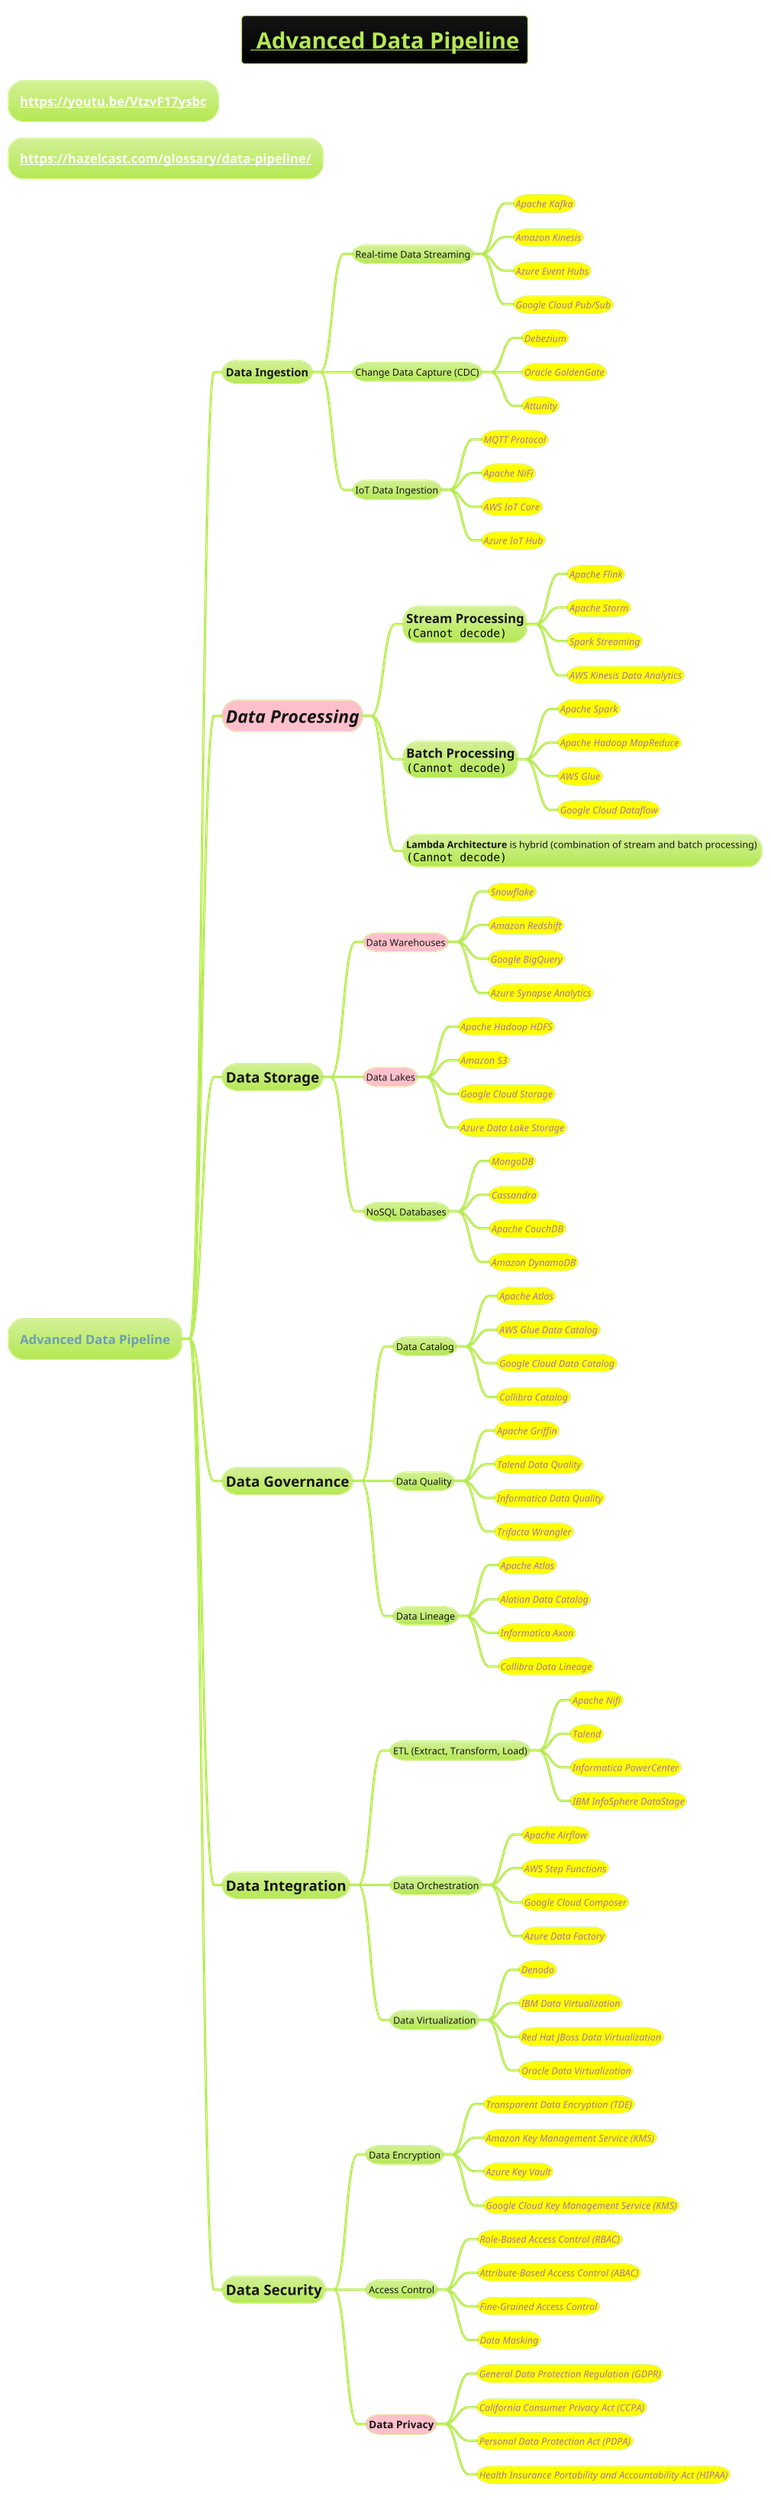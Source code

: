 @startmindmap
title =__ Advanced Data Pipeline__
!theme hacker

* **[[https://youtu.be/VtzvF17ysbc  ]]**
* **[[https://hazelcast.com/glossary/data-pipeline/]]**

* Advanced Data Pipeline
** Data Ingestion
*** Real-time Data Streaming
****[#yellow] ====<size:12>Apache Kafka
****[#yellow] ====<size:12>Amazon Kinesis
****[#yellow] ====<size:12>Azure Event Hubs
****[#yellow] ====<size:12>Google Cloud Pub/Sub
*** Change Data Capture (CDC)
****[#yellow] ====<size:12>Debezium
****[#yellow] ====<size:12>Oracle GoldenGate
****[#yellow] ====<size:12>Attunity
*** IoT Data Ingestion
****[#yellow] ====<size:12>MQTT Protocol
****[#yellow] ====<size:12>Apache NiFi
****[#yellow] ====<size:12>AWS IoT Core
****[#yellow] ====<size:12>Azure IoT Hub
**[#pink] =//Data Processing//
*** ==**Stream Processing** \n<img:images/stream-processing.png>
****[#yellow] ====<size:12>Apache Flink
****[#yellow] ====<size:12>Apache Storm
****[#yellow] ====<size:12>Spark Streaming
****[#yellow] ====<size:12>AWS Kinesis Data Analytics
*** ==**Batch Processing** \n<img:images/batch-processing.png>
****[#yellow] ====<size:12>Apache Spark
****[#yellow] ====<size:12>Apache Hadoop MapReduce
****[#yellow] ====<size:12>AWS Glue
****[#yellow] ====<size:12>Google Cloud Dataflow
*** **Lambda Architecture** is hybrid (combination of stream and batch processing) \n<img:images/lambda-architecture.png>
** =Data Storage
***[#pink] Data Warehouses
****[#yellow] ====<size:12>Snowflake
****[#yellow] ====<size:12>Amazon Redshift
****[#yellow] ====<size:12>Google BigQuery
****[#yellow] ====<size:12>Azure Synapse Analytics
***[#pink] Data Lakes
****[#yellow] ====<size:12>Apache Hadoop HDFS
****[#yellow] ====<size:12>Amazon S3
****[#yellow] ====<size:12>Google Cloud Storage
****[#yellow] ====<size:12>Azure Data Lake Storage
*** NoSQL Databases
****[#yellow] ====<size:12>MongoDB
****[#yellow] ====<size:12>Cassandra
****[#yellow] ====<size:12>Apache CouchDB
****[#yellow] ====<size:12>Amazon DynamoDB
** =Data Governance
*** Data Catalog
****[#yellow] ====<size:12>Apache Atlas
****[#yellow] ====<size:12>AWS Glue Data Catalog
****[#yellow] ====<size:12>Google Cloud Data Catalog
****[#yellow] ====<size:12>Collibra Catalog
*** Data Quality
****[#yellow] ====<size:12>Apache Griffin
****[#yellow] ====<size:12>Talend Data Quality
****[#yellow] ====<size:12>Informatica Data Quality
****[#yellow] ====<size:12>Trifacta Wrangler
*** Data Lineage
****[#yellow] ====<size:12>Apache Atlas
****[#yellow] ====<size:12>Alation Data Catalog
****[#yellow] ====<size:12>Informatica Axon
****[#yellow] ====<size:12>Collibra Data Lineage
** =Data Integration
*** ETL (Extract, Transform, Load)
****[#yellow] ====<size:12>Apache Nifi
****[#yellow] ====<size:12>Talend
****[#yellow] ====<size:12>Informatica PowerCenter
****[#yellow] ====<size:12>IBM InfoSphere DataStage
*** Data Orchestration
****[#yellow] ====<size:12>Apache Airflow
****[#yellow] ====<size:12>AWS Step Functions
****[#yellow] ====<size:12>Google Cloud Composer
****[#yellow] ====<size:12>Azure Data Factory
*** Data Virtualization
****[#yellow] ====<size:12>Denodo
****[#yellow] ====<size:12>IBM Data Virtualization
****[#yellow] ====<size:12>Red Hat JBoss Data Virtualization
****[#yellow] ====<size:12>Oracle Data Virtualization
** =Data Security
*** Data Encryption
****[#yellow] ====<size:12>Transparent Data Encryption (TDE)
****[#yellow] ====<size:12>Amazon Key Management Service (KMS)
****[#yellow] ====<size:12>Azure Key Vault
****[#yellow] ====<size:12>Google Cloud Key Management Service (KMS)
*** Access Control
****[#yellow] ====<size:12>Role-Based Access Control (RBAC)
****[#yellow] ====<size:12>Attribute-Based Access Control (ABAC)
****[#yellow] ====<size:12>Fine-Grained Access Control
****[#yellow] ====<size:12>Data Masking
***[#pink] ===Data Privacy
****[#yellow] ====<size:12>General Data Protection Regulation (GDPR)
****[#yellow] ====<size:12>California Consumer Privacy Act (CCPA)
****[#yellow] ====<size:12>Personal Data Protection Act (PDPA)
****[#yellow] ====<size:12>Health Insurance Portability and Accountability Act (HIPAA)
@endmindmap
